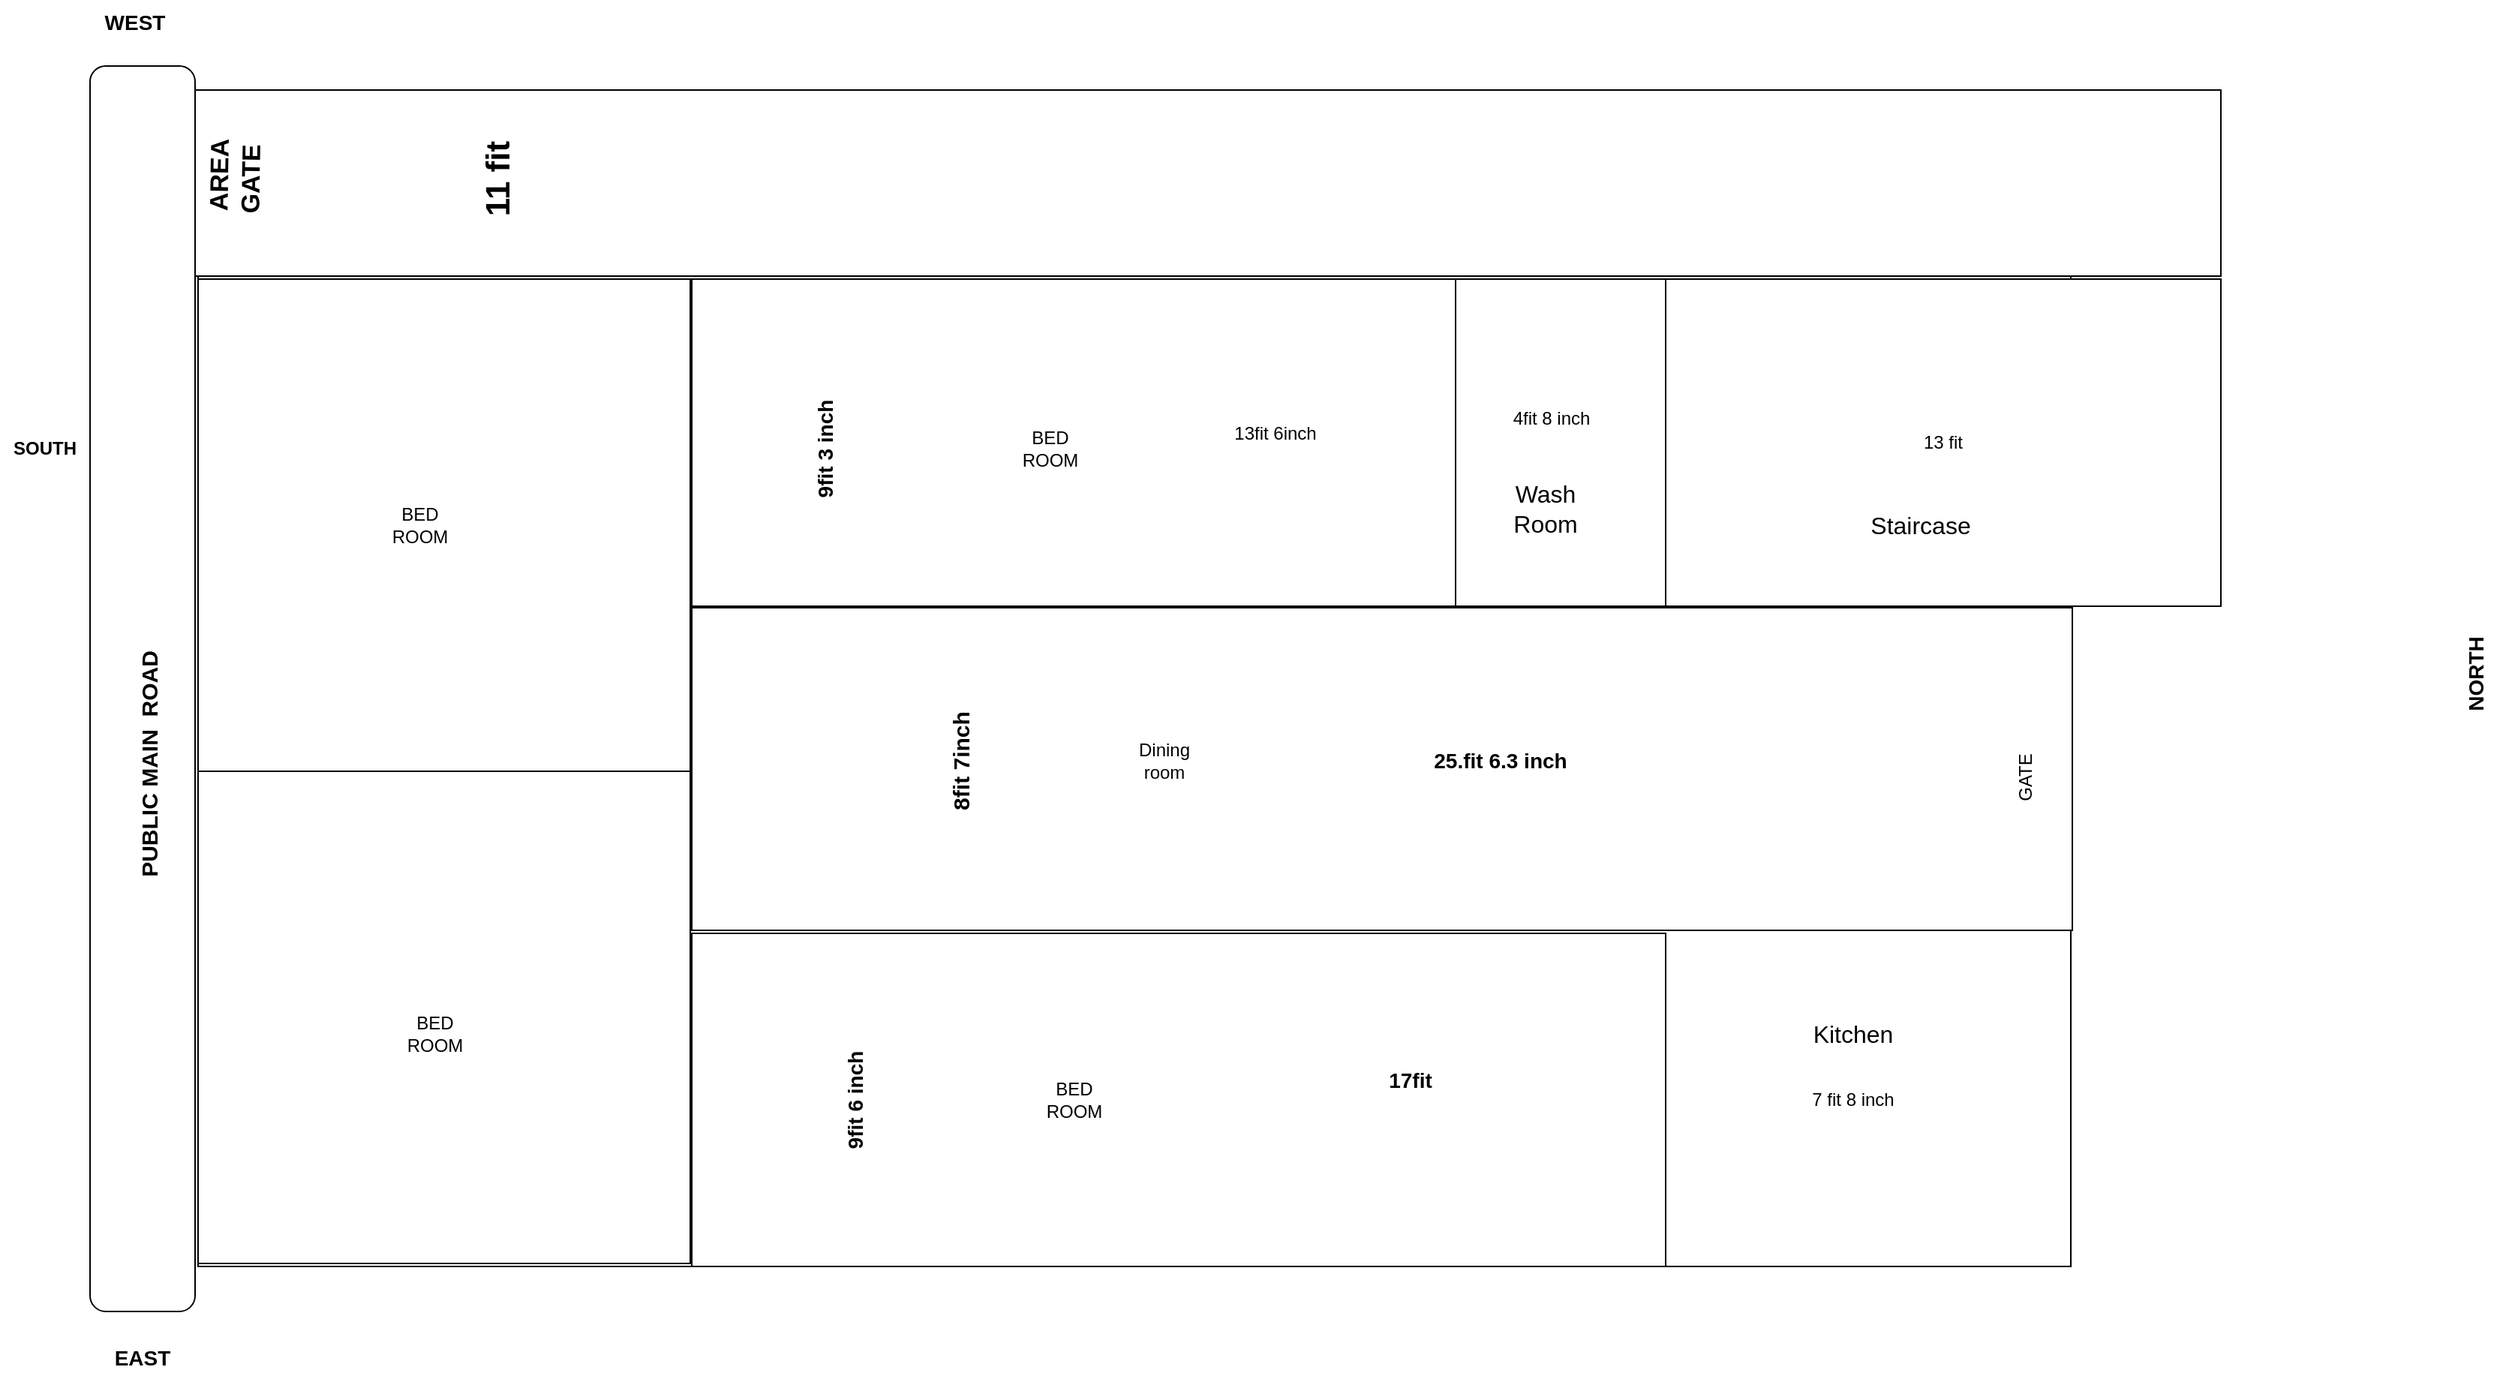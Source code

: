 <mxfile version="26.1.3">
  <diagram name="Page-1" id="KPouFY5jENLB8fUOII4G">
    <mxGraphModel dx="1908" dy="2310" grid="1" gridSize="10" guides="1" tooltips="1" connect="1" arrows="1" fold="1" page="1" pageScale="1" pageWidth="850" pageHeight="1100" math="0" shadow="0">
      <root>
        <mxCell id="0" />
        <mxCell id="1" parent="0" />
        <mxCell id="4CRqliBf5WWVCHQqqkXn-2" value="" style="rounded=1;whiteSpace=wrap;html=1;" vertex="1" parent="1">
          <mxGeometry x="60" y="40" width="70" height="830" as="geometry" />
        </mxCell>
        <mxCell id="4CRqliBf5WWVCHQqqkXn-3" value="WEST" style="text;html=1;align=center;verticalAlign=middle;whiteSpace=wrap;rounded=0;fontSize=14;fontStyle=1" vertex="1" parent="1">
          <mxGeometry x="60" y="-4" width="60" height="30" as="geometry" />
        </mxCell>
        <mxCell id="4CRqliBf5WWVCHQqqkXn-4" value="EAST" style="text;html=1;align=center;verticalAlign=middle;whiteSpace=wrap;rounded=0;fontSize=14;fontStyle=1" vertex="1" parent="1">
          <mxGeometry x="65" y="886" width="60" height="30" as="geometry" />
        </mxCell>
        <mxCell id="4CRqliBf5WWVCHQqqkXn-5" value="SOUTH" style="text;html=1;align=center;verticalAlign=middle;whiteSpace=wrap;rounded=0;fontStyle=1" vertex="1" parent="1">
          <mxGeometry y="280" width="60" height="30" as="geometry" />
        </mxCell>
        <mxCell id="4CRqliBf5WWVCHQqqkXn-6" value="NORTH" style="text;html=1;align=center;verticalAlign=middle;whiteSpace=wrap;rounded=0;rotation=-90;fontStyle=1;fontSize=14;" vertex="1" parent="1">
          <mxGeometry x="1620" y="430" width="60" height="30" as="geometry" />
        </mxCell>
        <mxCell id="4CRqliBf5WWVCHQqqkXn-19" value="" style="rounded=0;whiteSpace=wrap;html=1;" vertex="1" parent="1">
          <mxGeometry x="132" y="56" width="1248" height="784" as="geometry" />
        </mxCell>
        <mxCell id="4CRqliBf5WWVCHQqqkXn-24" value="" style="whiteSpace=wrap;html=1;aspect=fixed;" vertex="1" parent="1">
          <mxGeometry x="132" y="182" width="328" height="328" as="geometry" />
        </mxCell>
        <mxCell id="4CRqliBf5WWVCHQqqkXn-26" value="" style="rounded=0;whiteSpace=wrap;html=1;" vertex="1" parent="1">
          <mxGeometry x="130" y="56" width="1350" height="124" as="geometry" />
        </mxCell>
        <mxCell id="4CRqliBf5WWVCHQqqkXn-27" value="" style="whiteSpace=wrap;html=1;aspect=fixed;" vertex="1" parent="1">
          <mxGeometry x="132" y="510" width="328" height="328" as="geometry" />
        </mxCell>
        <mxCell id="4CRqliBf5WWVCHQqqkXn-30" value="&amp;nbsp;AREA GATE" style="text;html=1;align=center;verticalAlign=middle;whiteSpace=wrap;rounded=0;rotation=-89;fontSize=17;fontStyle=1" vertex="1" parent="1">
          <mxGeometry x="127" y="100" width="60" height="30" as="geometry" />
        </mxCell>
        <mxCell id="4CRqliBf5WWVCHQqqkXn-33" value="11 fit" style="text;html=1;align=center;verticalAlign=middle;whiteSpace=wrap;rounded=0;rotation=-90;fontStyle=1;fontSize=22;" vertex="1" parent="1">
          <mxGeometry x="300" y="100" width="65" height="30" as="geometry" />
        </mxCell>
        <mxCell id="4CRqliBf5WWVCHQqqkXn-34" value="PUBLIC MAIN&amp;nbsp; ROAD" style="text;html=1;align=center;verticalAlign=middle;whiteSpace=wrap;rounded=0;rotation=-90;fontSize=15;fontStyle=1" vertex="1" parent="1">
          <mxGeometry x="-40" y="490" width="278" height="30" as="geometry" />
        </mxCell>
        <mxCell id="4CRqliBf5WWVCHQqqkXn-35" value="" style="rounded=0;whiteSpace=wrap;html=1;" vertex="1" parent="1">
          <mxGeometry x="461" y="401" width="920" height="215" as="geometry" />
        </mxCell>
        <mxCell id="4CRqliBf5WWVCHQqqkXn-37" value="8fit 7inch" style="text;html=1;align=center;verticalAlign=middle;whiteSpace=wrap;rounded=0;fontSize=15;fontStyle=1;rotation=-90;" vertex="1" parent="1">
          <mxGeometry x="570" y="488" width="140" height="30" as="geometry" />
        </mxCell>
        <mxCell id="4CRqliBf5WWVCHQqqkXn-38" value="25.fit 6.3 inch" style="text;html=1;align=center;verticalAlign=middle;whiteSpace=wrap;rounded=0;fontSize=14;fontStyle=1" vertex="1" parent="1">
          <mxGeometry x="860" y="488" width="280" height="30" as="geometry" />
        </mxCell>
        <mxCell id="4CRqliBf5WWVCHQqqkXn-43" value="" style="rounded=0;whiteSpace=wrap;html=1;" vertex="1" parent="1">
          <mxGeometry x="461" y="618" width="649" height="222" as="geometry" />
        </mxCell>
        <mxCell id="4CRqliBf5WWVCHQqqkXn-44" value="9fit 6 inch" style="text;html=1;align=center;verticalAlign=middle;whiteSpace=wrap;rounded=0;rotation=-90;fontSize=14;fontStyle=1" vertex="1" parent="1">
          <mxGeometry x="520" y="714" width="100" height="30" as="geometry" />
        </mxCell>
        <mxCell id="4CRqliBf5WWVCHQqqkXn-47" value="17fit" style="text;html=1;align=center;verticalAlign=middle;whiteSpace=wrap;rounded=0;fontSize=14;fontStyle=1" vertex="1" parent="1">
          <mxGeometry x="910" y="701" width="60" height="30" as="geometry" />
        </mxCell>
        <mxCell id="4CRqliBf5WWVCHQqqkXn-48" value="" style="rounded=0;whiteSpace=wrap;html=1;" vertex="1" parent="1">
          <mxGeometry x="461" y="182" width="509" height="218" as="geometry" />
        </mxCell>
        <mxCell id="4CRqliBf5WWVCHQqqkXn-49" value="9fit 3 inch" style="text;html=1;align=center;verticalAlign=middle;whiteSpace=wrap;rounded=0;rotation=-90;fontSize=14;fontStyle=1" vertex="1" parent="1">
          <mxGeometry x="500" y="280" width="100" height="30" as="geometry" />
        </mxCell>
        <mxCell id="4CRqliBf5WWVCHQqqkXn-50" value="13fit 6inch" style="text;html=1;align=center;verticalAlign=middle;whiteSpace=wrap;rounded=0;" vertex="1" parent="1">
          <mxGeometry x="820" y="270" width="60" height="30" as="geometry" />
        </mxCell>
        <mxCell id="4CRqliBf5WWVCHQqqkXn-51" value="" style="rounded=0;whiteSpace=wrap;html=1;" vertex="1" parent="1">
          <mxGeometry x="970" y="182" width="140" height="218" as="geometry" />
        </mxCell>
        <mxCell id="4CRqliBf5WWVCHQqqkXn-52" value="4fit 8 inch" style="text;html=1;align=center;verticalAlign=middle;whiteSpace=wrap;rounded=0;" vertex="1" parent="1">
          <mxGeometry x="1004" y="260" width="60" height="30" as="geometry" />
        </mxCell>
        <mxCell id="4CRqliBf5WWVCHQqqkXn-53" value="7 fit 8 inch" style="text;html=1;align=center;verticalAlign=middle;whiteSpace=wrap;rounded=0;" vertex="1" parent="1">
          <mxGeometry x="1205" y="714" width="60" height="30" as="geometry" />
        </mxCell>
        <mxCell id="4CRqliBf5WWVCHQqqkXn-54" value="GATE" style="text;html=1;align=center;verticalAlign=middle;whiteSpace=wrap;rounded=0;rotation=-90;" vertex="1" parent="1">
          <mxGeometry x="1300" y="499" width="100" height="30" as="geometry" />
        </mxCell>
        <mxCell id="4CRqliBf5WWVCHQqqkXn-55" value="" style="rounded=0;whiteSpace=wrap;html=1;" vertex="1" parent="1">
          <mxGeometry x="1110" y="182" width="370" height="218" as="geometry" />
        </mxCell>
        <mxCell id="4CRqliBf5WWVCHQqqkXn-56" value="13 fit" style="text;html=1;align=center;verticalAlign=middle;whiteSpace=wrap;rounded=0;" vertex="1" parent="1">
          <mxGeometry x="1265" y="276" width="60" height="30" as="geometry" />
        </mxCell>
        <mxCell id="4CRqliBf5WWVCHQqqkXn-58" value="Kitchen" style="text;html=1;align=center;verticalAlign=middle;whiteSpace=wrap;rounded=0;fontSize=16;fontStyle=0" vertex="1" parent="1">
          <mxGeometry x="1205" y="670" width="60" height="30" as="geometry" />
        </mxCell>
        <mxCell id="4CRqliBf5WWVCHQqqkXn-59" value="Wash Room" style="text;html=1;align=center;verticalAlign=middle;whiteSpace=wrap;rounded=0;fontSize=16;fontStyle=0" vertex="1" parent="1">
          <mxGeometry x="1000" y="320" width="60" height="30" as="geometry" />
        </mxCell>
        <mxCell id="4CRqliBf5WWVCHQqqkXn-60" value="Staircase" style="text;html=1;align=center;verticalAlign=middle;whiteSpace=wrap;rounded=0;fontSize=16;fontStyle=0" vertex="1" parent="1">
          <mxGeometry x="1250" y="331" width="60" height="30" as="geometry" />
        </mxCell>
        <mxCell id="4CRqliBf5WWVCHQqqkXn-61" value="BED ROOM" style="text;html=1;align=center;verticalAlign=middle;whiteSpace=wrap;rounded=0;" vertex="1" parent="1">
          <mxGeometry x="250" y="331" width="60" height="30" as="geometry" />
        </mxCell>
        <mxCell id="4CRqliBf5WWVCHQqqkXn-62" value="BED ROOM" style="text;html=1;align=center;verticalAlign=middle;whiteSpace=wrap;rounded=0;" vertex="1" parent="1">
          <mxGeometry x="260" y="670" width="60" height="30" as="geometry" />
        </mxCell>
        <mxCell id="4CRqliBf5WWVCHQqqkXn-63" value="BED ROOM" style="text;html=1;align=center;verticalAlign=middle;whiteSpace=wrap;rounded=0;" vertex="1" parent="1">
          <mxGeometry x="670" y="280" width="60" height="30" as="geometry" />
        </mxCell>
        <mxCell id="4CRqliBf5WWVCHQqqkXn-64" value="BED ROOM" style="text;html=1;align=center;verticalAlign=middle;whiteSpace=wrap;rounded=0;" vertex="1" parent="1">
          <mxGeometry x="685.5" y="714" width="60" height="30" as="geometry" />
        </mxCell>
        <mxCell id="4CRqliBf5WWVCHQqqkXn-65" value="Dining room" style="text;html=1;align=center;verticalAlign=middle;whiteSpace=wrap;rounded=0;" vertex="1" parent="1">
          <mxGeometry x="745.5" y="488" width="60" height="30" as="geometry" />
        </mxCell>
      </root>
    </mxGraphModel>
  </diagram>
</mxfile>
